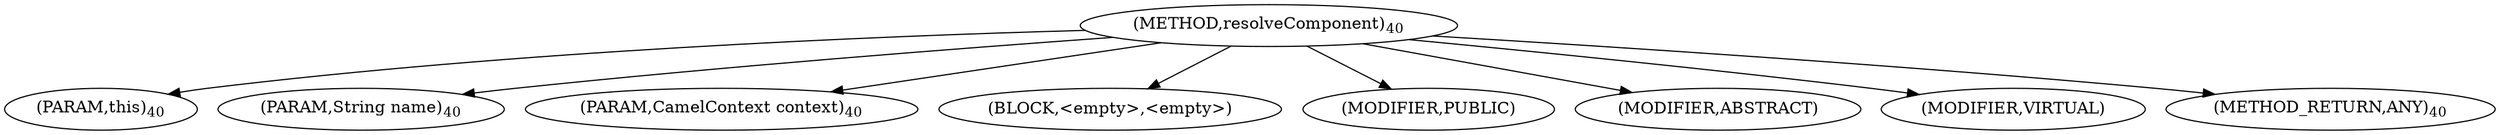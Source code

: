 digraph "resolveComponent" {  
"6" [label = <(METHOD,resolveComponent)<SUB>40</SUB>> ]
"7" [label = <(PARAM,this)<SUB>40</SUB>> ]
"8" [label = <(PARAM,String name)<SUB>40</SUB>> ]
"9" [label = <(PARAM,CamelContext context)<SUB>40</SUB>> ]
"10" [label = <(BLOCK,&lt;empty&gt;,&lt;empty&gt;)> ]
"11" [label = <(MODIFIER,PUBLIC)> ]
"12" [label = <(MODIFIER,ABSTRACT)> ]
"13" [label = <(MODIFIER,VIRTUAL)> ]
"14" [label = <(METHOD_RETURN,ANY)<SUB>40</SUB>> ]
  "6" -> "7" 
  "6" -> "8" 
  "6" -> "9" 
  "6" -> "10" 
  "6" -> "11" 
  "6" -> "12" 
  "6" -> "13" 
  "6" -> "14" 
}

